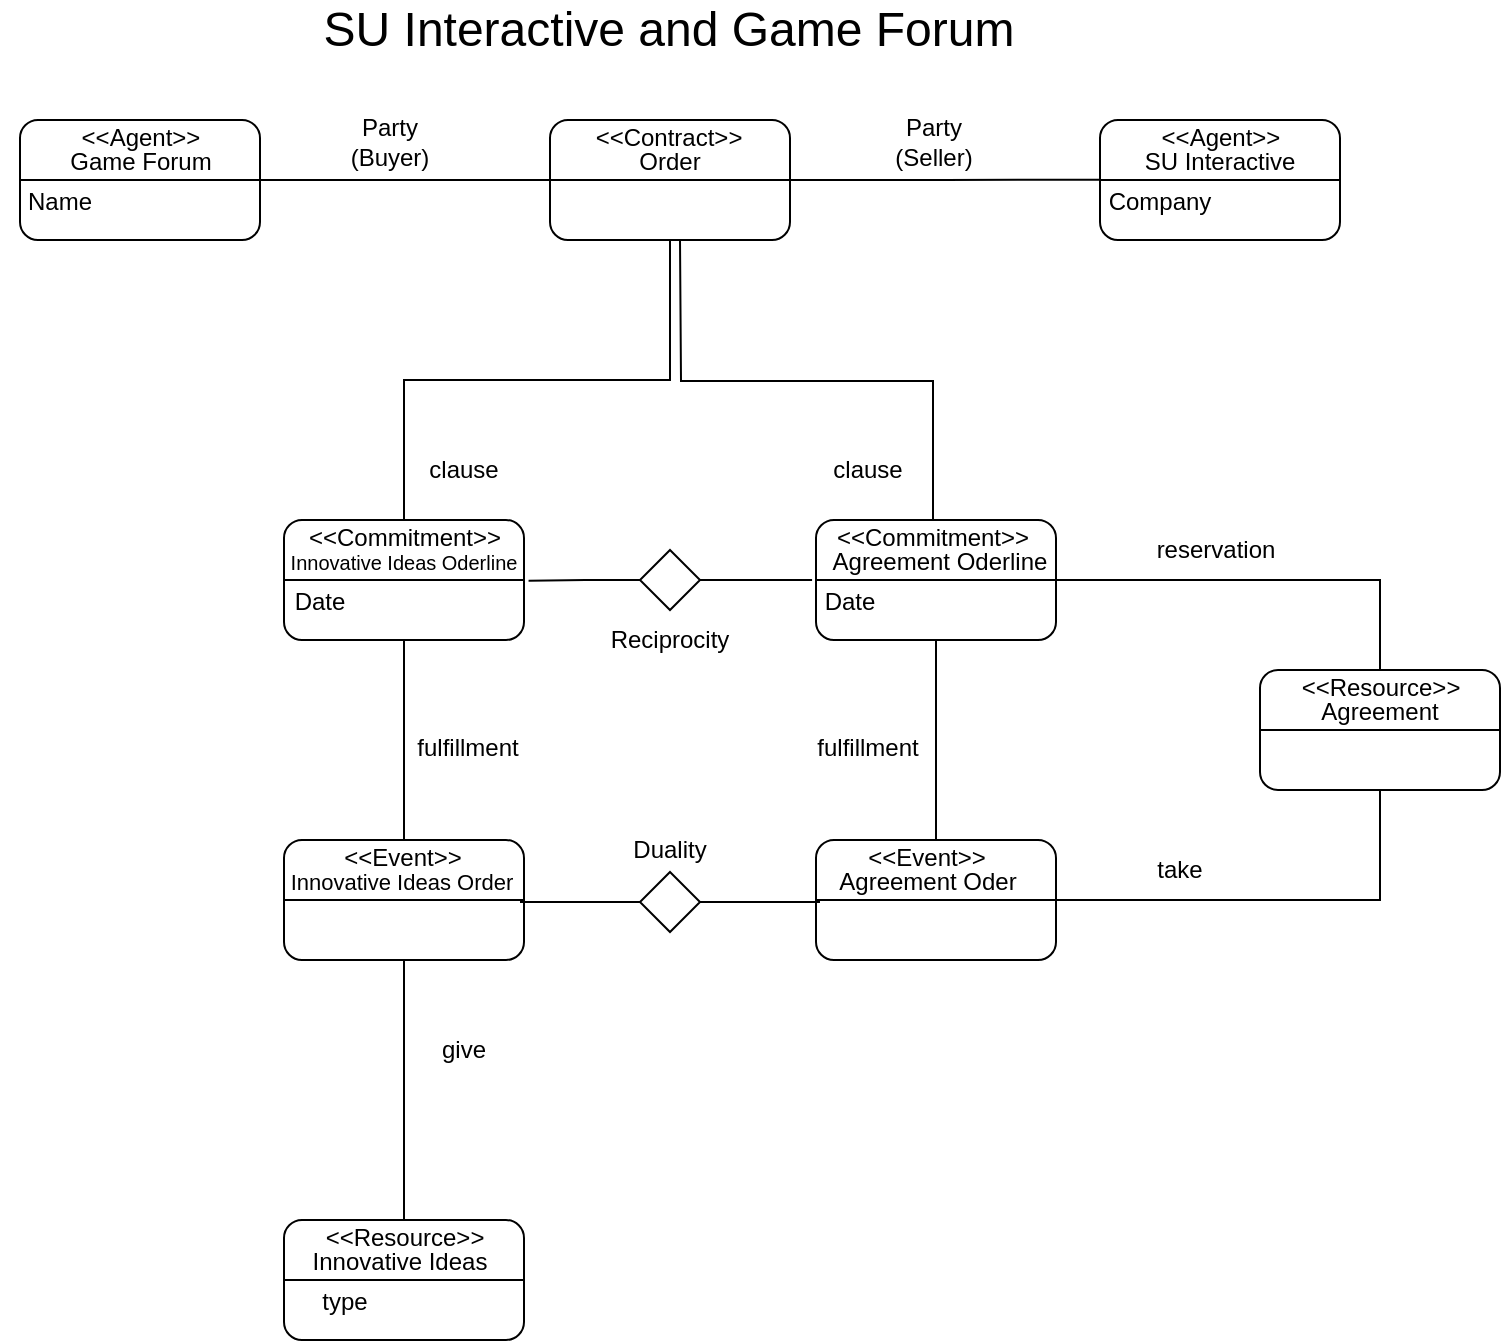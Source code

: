 <mxfile version="15.5.8" type="github"><diagram id="f0gYBg6eV_TWnXE1XEZ3" name="Page-1"><mxGraphModel dx="1422" dy="762" grid="1" gridSize="10" guides="1" tooltips="1" connect="1" arrows="1" fold="1" page="1" pageScale="1" pageWidth="1169" pageHeight="827" math="0" shadow="0"><root><mxCell id="0"/><mxCell id="1" parent="0"/><mxCell id="re59bVa50K-5OiU--Nzr-1" value="&lt;font style=&quot;font-size: 24px&quot;&gt;SU Interactive and Game Forum&lt;br&gt;&lt;/font&gt;" style="text;html=1;strokeColor=none;fillColor=none;align=center;verticalAlign=middle;whiteSpace=wrap;rounded=0;" parent="1" vertex="1"><mxGeometry x="382" y="40" width="405" height="30" as="geometry"/></mxCell><mxCell id="re59bVa50K-5OiU--Nzr-49" style="edgeStyle=orthogonalEdgeStyle;rounded=0;orthogonalLoop=1;jettySize=auto;html=1;exitX=1;exitY=0.5;exitDx=0;exitDy=0;entryX=0;entryY=0.5;entryDx=0;entryDy=0;fontSize=12;endArrow=none;endFill=0;" parent="1" source="re59bVa50K-5OiU--Nzr-2" target="re59bVa50K-5OiU--Nzr-14" edge="1"><mxGeometry relative="1" as="geometry"/></mxCell><mxCell id="re59bVa50K-5OiU--Nzr-2" value="" style="rounded=1;whiteSpace=wrap;html=1;fontSize=24;" parent="1" vertex="1"><mxGeometry x="260" y="100" width="120" height="60" as="geometry"/></mxCell><mxCell id="re59bVa50K-5OiU--Nzr-12" value="" style="endArrow=none;html=1;rounded=0;fontSize=24;exitX=0;exitY=0.5;exitDx=0;exitDy=0;entryX=1;entryY=0.5;entryDx=0;entryDy=0;" parent="1" source="re59bVa50K-5OiU--Nzr-2" target="re59bVa50K-5OiU--Nzr-2" edge="1"><mxGeometry width="50" height="50" relative="1" as="geometry"><mxPoint x="295" y="140" as="sourcePoint"/><mxPoint x="345" y="90" as="targetPoint"/></mxGeometry></mxCell><mxCell id="re59bVa50K-5OiU--Nzr-50" style="edgeStyle=orthogonalEdgeStyle;rounded=0;orthogonalLoop=1;jettySize=auto;html=1;exitX=1;exitY=0.5;exitDx=0;exitDy=0;fontSize=12;endArrow=none;endFill=0;" parent="1" source="re59bVa50K-5OiU--Nzr-14" edge="1"><mxGeometry relative="1" as="geometry"><mxPoint x="800" y="129.862" as="targetPoint"/></mxGeometry></mxCell><mxCell id="re59bVa50K-5OiU--Nzr-51" style="edgeStyle=orthogonalEdgeStyle;rounded=0;orthogonalLoop=1;jettySize=auto;html=1;exitX=0.5;exitY=1;exitDx=0;exitDy=0;fontSize=12;endArrow=none;endFill=0;" parent="1" source="re59bVa50K-5OiU--Nzr-14" target="re59bVa50K-5OiU--Nzr-28" edge="1"><mxGeometry relative="1" as="geometry"/></mxCell><mxCell id="re59bVa50K-5OiU--Nzr-14" value="" style="rounded=1;whiteSpace=wrap;html=1;fontSize=24;" parent="1" vertex="1"><mxGeometry x="525" y="100" width="120" height="60" as="geometry"/></mxCell><mxCell id="re59bVa50K-5OiU--Nzr-15" value="" style="endArrow=none;html=1;rounded=0;fontSize=24;exitX=0;exitY=0.5;exitDx=0;exitDy=0;entryX=1;entryY=0.5;entryDx=0;entryDy=0;" parent="1" source="re59bVa50K-5OiU--Nzr-14" target="re59bVa50K-5OiU--Nzr-14" edge="1"><mxGeometry width="50" height="50" relative="1" as="geometry"><mxPoint x="560" y="140" as="sourcePoint"/><mxPoint x="610" y="90" as="targetPoint"/></mxGeometry></mxCell><mxCell id="re59bVa50K-5OiU--Nzr-16" value="" style="rounded=1;whiteSpace=wrap;html=1;fontSize=24;" parent="1" vertex="1"><mxGeometry x="800" y="100" width="120" height="60" as="geometry"/></mxCell><mxCell id="re59bVa50K-5OiU--Nzr-17" value="" style="endArrow=none;html=1;rounded=0;fontSize=24;exitX=0;exitY=0.5;exitDx=0;exitDy=0;entryX=1;entryY=0.5;entryDx=0;entryDy=0;" parent="1" source="re59bVa50K-5OiU--Nzr-16" target="re59bVa50K-5OiU--Nzr-16" edge="1"><mxGeometry width="50" height="50" relative="1" as="geometry"><mxPoint x="835" y="140" as="sourcePoint"/><mxPoint x="885" y="90" as="targetPoint"/></mxGeometry></mxCell><mxCell id="re59bVa50K-5OiU--Nzr-18" value="&lt;font style=&quot;font-size: 12px&quot;&gt;&amp;lt;&amp;lt;Agent&amp;gt;&amp;gt;&lt;br&gt;&lt;/font&gt;" style="text;html=1;strokeColor=none;fillColor=none;align=center;verticalAlign=middle;whiteSpace=wrap;rounded=0;fontSize=24;" parent="1" vertex="1"><mxGeometry x="287.5" y="100" width="65" height="10" as="geometry"/></mxCell><mxCell id="re59bVa50K-5OiU--Nzr-19" value="Game Forum" style="text;html=1;strokeColor=none;fillColor=none;align=center;verticalAlign=middle;whiteSpace=wrap;rounded=0;fontSize=12;" parent="1" vertex="1"><mxGeometry x="277.5" y="116" width="85" height="10" as="geometry"/></mxCell><mxCell id="re59bVa50K-5OiU--Nzr-20" value="Order" style="text;html=1;strokeColor=none;fillColor=none;align=center;verticalAlign=middle;whiteSpace=wrap;rounded=0;fontSize=12;" parent="1" vertex="1"><mxGeometry x="554.5" y="116" width="60" height="10" as="geometry"/></mxCell><mxCell id="re59bVa50K-5OiU--Nzr-21" value="&lt;font style=&quot;font-size: 12px&quot;&gt;&amp;lt;&amp;lt;Contract&amp;gt;&amp;gt;&lt;br&gt;&lt;/font&gt;" style="text;html=1;strokeColor=none;fillColor=none;align=center;verticalAlign=middle;whiteSpace=wrap;rounded=0;fontSize=24;" parent="1" vertex="1"><mxGeometry x="552" y="100" width="65" height="10" as="geometry"/></mxCell><mxCell id="re59bVa50K-5OiU--Nzr-22" value="SU Interactive" style="text;html=1;strokeColor=none;fillColor=none;align=center;verticalAlign=middle;whiteSpace=wrap;rounded=0;fontSize=12;" parent="1" vertex="1"><mxGeometry x="820" y="116" width="80" height="10" as="geometry"/></mxCell><mxCell id="re59bVa50K-5OiU--Nzr-23" value="&lt;font style=&quot;font-size: 12px&quot;&gt;&amp;lt;&amp;lt;Agent&amp;gt;&amp;gt;&lt;br&gt;&lt;/font&gt;" style="text;html=1;strokeColor=none;fillColor=none;align=center;verticalAlign=middle;whiteSpace=wrap;rounded=0;fontSize=24;" parent="1" vertex="1"><mxGeometry x="827.5" y="100" width="65" height="10" as="geometry"/></mxCell><mxCell id="re59bVa50K-5OiU--Nzr-54" style="edgeStyle=orthogonalEdgeStyle;rounded=0;orthogonalLoop=1;jettySize=auto;html=1;exitX=0.5;exitY=1;exitDx=0;exitDy=0;entryX=0.5;entryY=0;entryDx=0;entryDy=0;fontSize=12;endArrow=none;endFill=0;" parent="1" source="re59bVa50K-5OiU--Nzr-24" target="re59bVa50K-5OiU--Nzr-32" edge="1"><mxGeometry relative="1" as="geometry"/></mxCell><mxCell id="re59bVa50K-5OiU--Nzr-24" value="" style="rounded=1;whiteSpace=wrap;html=1;fontSize=24;" parent="1" vertex="1"><mxGeometry x="392" y="300" width="120" height="60" as="geometry"/></mxCell><mxCell id="re59bVa50K-5OiU--Nzr-25" value="" style="endArrow=none;html=1;rounded=0;fontSize=24;exitX=0;exitY=0.5;exitDx=0;exitDy=0;entryX=1;entryY=0.5;entryDx=0;entryDy=0;" parent="1" source="re59bVa50K-5OiU--Nzr-24" target="re59bVa50K-5OiU--Nzr-24" edge="1"><mxGeometry width="50" height="50" relative="1" as="geometry"><mxPoint x="427" y="340" as="sourcePoint"/><mxPoint x="477" y="290" as="targetPoint"/></mxGeometry></mxCell><mxCell id="re59bVa50K-5OiU--Nzr-55" style="edgeStyle=orthogonalEdgeStyle;rounded=0;orthogonalLoop=1;jettySize=auto;html=1;exitX=0.5;exitY=1;exitDx=0;exitDy=0;entryX=0.5;entryY=0;entryDx=0;entryDy=0;fontSize=12;endArrow=none;endFill=0;" parent="1" source="re59bVa50K-5OiU--Nzr-26" target="re59bVa50K-5OiU--Nzr-34" edge="1"><mxGeometry relative="1" as="geometry"/></mxCell><mxCell id="re59bVa50K-5OiU--Nzr-26" value="" style="rounded=1;whiteSpace=wrap;html=1;fontSize=24;" parent="1" vertex="1"><mxGeometry x="658" y="300" width="120" height="60" as="geometry"/></mxCell><mxCell id="re59bVa50K-5OiU--Nzr-27" value="" style="endArrow=none;html=1;rounded=0;fontSize=24;exitX=0;exitY=0.5;exitDx=0;exitDy=0;entryX=1;entryY=0.5;entryDx=0;entryDy=0;" parent="1" source="re59bVa50K-5OiU--Nzr-26" target="re59bVa50K-5OiU--Nzr-26" edge="1"><mxGeometry width="50" height="50" relative="1" as="geometry"><mxPoint x="692" y="340" as="sourcePoint"/><mxPoint x="742" y="290" as="targetPoint"/></mxGeometry></mxCell><mxCell id="re59bVa50K-5OiU--Nzr-28" value="&lt;font style=&quot;font-size: 12px&quot;&gt;&amp;lt;&amp;lt;Commitment&amp;gt;&amp;gt;&lt;br&gt;&lt;/font&gt;" style="text;html=1;strokeColor=none;fillColor=none;align=center;verticalAlign=middle;whiteSpace=wrap;rounded=0;fontSize=24;" parent="1" vertex="1"><mxGeometry x="419.5" y="300" width="65" height="10" as="geometry"/></mxCell><mxCell id="re59bVa50K-5OiU--Nzr-29" value="&lt;font style=&quot;font-size: 10px&quot;&gt;Innovative Ideas Oderline&lt;/font&gt;" style="text;html=1;strokeColor=none;fillColor=none;align=center;verticalAlign=middle;whiteSpace=wrap;rounded=0;fontSize=12;" parent="1" vertex="1"><mxGeometry x="382" y="316" width="140" height="10" as="geometry"/></mxCell><mxCell id="re59bVa50K-5OiU--Nzr-30" value="Agreement Oderline" style="text;html=1;strokeColor=none;fillColor=none;align=center;verticalAlign=middle;whiteSpace=wrap;rounded=0;fontSize=12;" parent="1" vertex="1"><mxGeometry x="660" y="316" width="120" height="10" as="geometry"/></mxCell><mxCell id="re59bVa50K-5OiU--Nzr-52" style="edgeStyle=orthogonalEdgeStyle;rounded=0;orthogonalLoop=1;jettySize=auto;html=1;exitX=0.5;exitY=0;exitDx=0;exitDy=0;fontSize=12;endArrow=none;endFill=0;" parent="1" source="re59bVa50K-5OiU--Nzr-31" edge="1"><mxGeometry relative="1" as="geometry"><mxPoint x="590" y="160" as="targetPoint"/></mxGeometry></mxCell><mxCell id="re59bVa50K-5OiU--Nzr-31" value="&lt;font style=&quot;font-size: 12px&quot;&gt;&amp;lt;&amp;lt;Commitment&amp;gt;&amp;gt;&lt;br&gt;&lt;/font&gt;" style="text;html=1;strokeColor=none;fillColor=none;align=center;verticalAlign=middle;whiteSpace=wrap;rounded=0;fontSize=24;" parent="1" vertex="1"><mxGeometry x="684" y="300" width="65" height="10" as="geometry"/></mxCell><mxCell id="re59bVa50K-5OiU--Nzr-64" style="edgeStyle=orthogonalEdgeStyle;rounded=0;orthogonalLoop=1;jettySize=auto;html=1;exitX=0.5;exitY=1;exitDx=0;exitDy=0;entryX=0.5;entryY=0;entryDx=0;entryDy=0;fontSize=12;endArrow=none;endFill=0;" parent="1" source="re59bVa50K-5OiU--Nzr-32" target="re59bVa50K-5OiU--Nzr-63" edge="1"><mxGeometry relative="1" as="geometry"/></mxCell><mxCell id="re59bVa50K-5OiU--Nzr-32" value="" style="rounded=1;whiteSpace=wrap;html=1;fontSize=24;" parent="1" vertex="1"><mxGeometry x="392" y="460" width="120" height="60" as="geometry"/></mxCell><mxCell id="re59bVa50K-5OiU--Nzr-33" value="" style="endArrow=none;html=1;rounded=0;fontSize=24;exitX=0;exitY=0.5;exitDx=0;exitDy=0;entryX=1;entryY=0.5;entryDx=0;entryDy=0;" parent="1" source="re59bVa50K-5OiU--Nzr-32" target="re59bVa50K-5OiU--Nzr-32" edge="1"><mxGeometry width="50" height="50" relative="1" as="geometry"><mxPoint x="426" y="500" as="sourcePoint"/><mxPoint x="476" y="450" as="targetPoint"/></mxGeometry></mxCell><mxCell id="re59bVa50K-5OiU--Nzr-65" style="edgeStyle=orthogonalEdgeStyle;rounded=0;orthogonalLoop=1;jettySize=auto;html=1;exitX=1;exitY=0.5;exitDx=0;exitDy=0;entryX=0.5;entryY=1;entryDx=0;entryDy=0;fontSize=12;endArrow=none;endFill=0;" parent="1" source="re59bVa50K-5OiU--Nzr-34" target="re59bVa50K-5OiU--Nzr-56" edge="1"><mxGeometry relative="1" as="geometry"/></mxCell><mxCell id="re59bVa50K-5OiU--Nzr-34" value="" style="rounded=1;whiteSpace=wrap;html=1;fontSize=24;" parent="1" vertex="1"><mxGeometry x="658" y="460" width="120" height="60" as="geometry"/></mxCell><mxCell id="re59bVa50K-5OiU--Nzr-35" value="" style="endArrow=none;html=1;rounded=0;fontSize=24;exitX=0;exitY=0.5;exitDx=0;exitDy=0;entryX=1;entryY=0.5;entryDx=0;entryDy=0;" parent="1" source="re59bVa50K-5OiU--Nzr-34" target="re59bVa50K-5OiU--Nzr-34" edge="1"><mxGeometry width="50" height="50" relative="1" as="geometry"><mxPoint x="689" y="500" as="sourcePoint"/><mxPoint x="739" y="450" as="targetPoint"/></mxGeometry></mxCell><mxCell id="re59bVa50K-5OiU--Nzr-36" value="&lt;font style=&quot;font-size: 12px&quot;&gt;&amp;lt;&amp;lt;Event&amp;gt;&amp;gt;&lt;br&gt;&lt;/font&gt;" style="text;html=1;strokeColor=none;fillColor=none;align=center;verticalAlign=middle;whiteSpace=wrap;rounded=0;fontSize=24;" parent="1" vertex="1"><mxGeometry x="418.5" y="460" width="65" height="10" as="geometry"/></mxCell><mxCell id="re59bVa50K-5OiU--Nzr-37" value="&lt;font style=&quot;font-size: 11px&quot;&gt;Innovative Ideas Order&lt;/font&gt;" style="text;html=1;strokeColor=none;fillColor=none;align=center;verticalAlign=middle;whiteSpace=wrap;rounded=0;fontSize=12;" parent="1" vertex="1"><mxGeometry x="366" y="476" width="170" height="10" as="geometry"/></mxCell><mxCell id="re59bVa50K-5OiU--Nzr-38" value="Agreement Oder" style="text;html=1;strokeColor=none;fillColor=none;align=center;verticalAlign=middle;whiteSpace=wrap;rounded=0;fontSize=12;" parent="1" vertex="1"><mxGeometry x="653.5" y="476" width="120" height="10" as="geometry"/></mxCell><mxCell id="re59bVa50K-5OiU--Nzr-39" value="&lt;font style=&quot;font-size: 12px&quot;&gt;&amp;lt;&amp;lt;Event&amp;gt;&amp;gt;&lt;br&gt;&lt;/font&gt;" style="text;html=1;strokeColor=none;fillColor=none;align=center;verticalAlign=middle;whiteSpace=wrap;rounded=0;fontSize=24;" parent="1" vertex="1"><mxGeometry x="681" y="460" width="65" height="10" as="geometry"/></mxCell><mxCell id="re59bVa50K-5OiU--Nzr-45" style="edgeStyle=orthogonalEdgeStyle;rounded=0;orthogonalLoop=1;jettySize=auto;html=1;exitX=1;exitY=0.5;exitDx=0;exitDy=0;fontSize=12;endArrow=none;endFill=0;" parent="1" source="re59bVa50K-5OiU--Nzr-40" edge="1"><mxGeometry relative="1" as="geometry"><mxPoint x="660" y="491" as="targetPoint"/></mxGeometry></mxCell><mxCell id="re59bVa50K-5OiU--Nzr-46" style="edgeStyle=orthogonalEdgeStyle;rounded=0;orthogonalLoop=1;jettySize=auto;html=1;exitX=0;exitY=0.5;exitDx=0;exitDy=0;fontSize=12;endArrow=none;endFill=0;" parent="1" source="re59bVa50K-5OiU--Nzr-40" edge="1"><mxGeometry relative="1" as="geometry"><mxPoint x="510" y="491" as="targetPoint"/></mxGeometry></mxCell><mxCell id="re59bVa50K-5OiU--Nzr-40" value="" style="rhombus;whiteSpace=wrap;html=1;fontSize=12;" parent="1" vertex="1"><mxGeometry x="570" y="476" width="30" height="30" as="geometry"/></mxCell><mxCell id="re59bVa50K-5OiU--Nzr-43" style="edgeStyle=orthogonalEdgeStyle;rounded=0;orthogonalLoop=1;jettySize=auto;html=1;exitX=0;exitY=0.5;exitDx=0;exitDy=0;entryX=1.019;entryY=0.422;entryDx=0;entryDy=0;entryPerimeter=0;fontSize=12;endArrow=none;endFill=0;" parent="1" source="re59bVa50K-5OiU--Nzr-41" edge="1"><mxGeometry relative="1" as="geometry"><mxPoint x="514.28" y="330.32" as="targetPoint"/></mxGeometry></mxCell><mxCell id="re59bVa50K-5OiU--Nzr-44" style="edgeStyle=orthogonalEdgeStyle;rounded=0;orthogonalLoop=1;jettySize=auto;html=1;exitX=1;exitY=0.5;exitDx=0;exitDy=0;entryX=-0.008;entryY=0.417;entryDx=0;entryDy=0;entryPerimeter=0;fontSize=12;endArrow=none;endFill=0;" parent="1" source="re59bVa50K-5OiU--Nzr-41" edge="1"><mxGeometry relative="1" as="geometry"><mxPoint x="656.04" y="330.02" as="targetPoint"/></mxGeometry></mxCell><mxCell id="re59bVa50K-5OiU--Nzr-41" value="" style="rhombus;whiteSpace=wrap;html=1;fontSize=12;" parent="1" vertex="1"><mxGeometry x="570" y="315" width="30" height="30" as="geometry"/></mxCell><mxCell id="re59bVa50K-5OiU--Nzr-47" value="Duality" style="text;html=1;strokeColor=none;fillColor=none;align=center;verticalAlign=middle;whiteSpace=wrap;rounded=0;fontSize=12;" parent="1" vertex="1"><mxGeometry x="555" y="450" width="60" height="30" as="geometry"/></mxCell><mxCell id="re59bVa50K-5OiU--Nzr-48" value="Reciprocity" style="text;html=1;strokeColor=none;fillColor=none;align=center;verticalAlign=middle;whiteSpace=wrap;rounded=0;fontSize=12;" parent="1" vertex="1"><mxGeometry x="555" y="345" width="60" height="30" as="geometry"/></mxCell><mxCell id="re59bVa50K-5OiU--Nzr-56" value="" style="rounded=1;whiteSpace=wrap;html=1;fontSize=24;" parent="1" vertex="1"><mxGeometry x="880" y="375" width="120" height="60" as="geometry"/></mxCell><mxCell id="re59bVa50K-5OiU--Nzr-57" value="" style="endArrow=none;html=1;rounded=0;fontSize=24;exitX=0;exitY=0.5;exitDx=0;exitDy=0;entryX=1;entryY=0.5;entryDx=0;entryDy=0;" parent="1" source="re59bVa50K-5OiU--Nzr-56" target="re59bVa50K-5OiU--Nzr-56" edge="1"><mxGeometry width="50" height="50" relative="1" as="geometry"><mxPoint x="915" y="415" as="sourcePoint"/><mxPoint x="965" y="365" as="targetPoint"/></mxGeometry></mxCell><mxCell id="re59bVa50K-5OiU--Nzr-58" value="Agreement" style="text;html=1;strokeColor=none;fillColor=none;align=center;verticalAlign=middle;whiteSpace=wrap;rounded=0;fontSize=12;" parent="1" vertex="1"><mxGeometry x="900" y="391" width="80" height="10" as="geometry"/></mxCell><mxCell id="re59bVa50K-5OiU--Nzr-66" style="edgeStyle=orthogonalEdgeStyle;rounded=0;orthogonalLoop=1;jettySize=auto;html=1;exitX=0.5;exitY=0;exitDx=0;exitDy=0;entryX=1;entryY=0.5;entryDx=0;entryDy=0;fontSize=12;endArrow=none;endFill=0;" parent="1" source="re59bVa50K-5OiU--Nzr-59" target="re59bVa50K-5OiU--Nzr-26" edge="1"><mxGeometry relative="1" as="geometry"/></mxCell><mxCell id="re59bVa50K-5OiU--Nzr-59" value="&lt;font style=&quot;font-size: 12px&quot;&gt;&amp;lt;&amp;lt;Resource&amp;gt;&amp;gt;&lt;br&gt;&lt;/font&gt;" style="text;html=1;strokeColor=none;fillColor=none;align=center;verticalAlign=middle;whiteSpace=wrap;rounded=0;fontSize=24;" parent="1" vertex="1"><mxGeometry x="907.5" y="375" width="65" height="10" as="geometry"/></mxCell><mxCell id="re59bVa50K-5OiU--Nzr-60" value="" style="rounded=1;whiteSpace=wrap;html=1;fontSize=24;" parent="1" vertex="1"><mxGeometry x="392" y="650" width="120" height="60" as="geometry"/></mxCell><mxCell id="re59bVa50K-5OiU--Nzr-61" value="" style="endArrow=none;html=1;rounded=0;fontSize=24;exitX=0;exitY=0.5;exitDx=0;exitDy=0;entryX=1;entryY=0.5;entryDx=0;entryDy=0;" parent="1" source="re59bVa50K-5OiU--Nzr-60" target="re59bVa50K-5OiU--Nzr-60" edge="1"><mxGeometry width="50" height="50" relative="1" as="geometry"><mxPoint x="427" y="690" as="sourcePoint"/><mxPoint x="477" y="640" as="targetPoint"/></mxGeometry></mxCell><mxCell id="re59bVa50K-5OiU--Nzr-62" value="Innovative Ideas" style="text;html=1;strokeColor=none;fillColor=none;align=center;verticalAlign=middle;whiteSpace=wrap;rounded=0;fontSize=12;" parent="1" vertex="1"><mxGeometry x="390" y="666" width="120" height="10" as="geometry"/></mxCell><mxCell id="re59bVa50K-5OiU--Nzr-63" value="&lt;font style=&quot;font-size: 12px&quot;&gt;&amp;lt;&amp;lt;Resource&amp;gt;&amp;gt;&lt;br&gt;&lt;/font&gt;" style="text;html=1;strokeColor=none;fillColor=none;align=center;verticalAlign=middle;whiteSpace=wrap;rounded=0;fontSize=24;" parent="1" vertex="1"><mxGeometry x="419.5" y="650" width="65" height="10" as="geometry"/></mxCell><mxCell id="re59bVa50K-5OiU--Nzr-110" value="Name" style="text;html=1;strokeColor=none;fillColor=none;align=center;verticalAlign=middle;whiteSpace=wrap;rounded=0;fontSize=12;" parent="1" vertex="1"><mxGeometry x="250" y="126" width="60" height="30" as="geometry"/></mxCell><mxCell id="re59bVa50K-5OiU--Nzr-112" value="Party&lt;br&gt;(Buyer)" style="text;html=1;strokeColor=none;fillColor=none;align=center;verticalAlign=middle;whiteSpace=wrap;rounded=0;fontSize=12;" parent="1" vertex="1"><mxGeometry x="415" y="96" width="60" height="30" as="geometry"/></mxCell><mxCell id="re59bVa50K-5OiU--Nzr-113" value="Party&lt;br&gt;(Seller)" style="text;html=1;strokeColor=none;fillColor=none;align=center;verticalAlign=middle;whiteSpace=wrap;rounded=0;fontSize=12;" parent="1" vertex="1"><mxGeometry x="686.5" y="96" width="60" height="30" as="geometry"/></mxCell><mxCell id="re59bVa50K-5OiU--Nzr-114" value="Company" style="text;html=1;strokeColor=none;fillColor=none;align=center;verticalAlign=middle;whiteSpace=wrap;rounded=0;fontSize=12;" parent="1" vertex="1"><mxGeometry x="800" y="126" width="60" height="30" as="geometry"/></mxCell><mxCell id="re59bVa50K-5OiU--Nzr-115" value="Date" style="text;html=1;strokeColor=none;fillColor=none;align=center;verticalAlign=middle;whiteSpace=wrap;rounded=0;fontSize=12;" parent="1" vertex="1"><mxGeometry x="380" y="326" width="60" height="30" as="geometry"/></mxCell><mxCell id="re59bVa50K-5OiU--Nzr-116" value="Date" style="text;html=1;strokeColor=none;fillColor=none;align=center;verticalAlign=middle;whiteSpace=wrap;rounded=0;fontSize=12;" parent="1" vertex="1"><mxGeometry x="645" y="326" width="60" height="30" as="geometry"/></mxCell><mxCell id="re59bVa50K-5OiU--Nzr-119" value="type" style="text;html=1;strokeColor=none;fillColor=none;align=center;verticalAlign=middle;whiteSpace=wrap;rounded=0;fontSize=12;" parent="1" vertex="1"><mxGeometry x="382" y="676" width="81" height="30" as="geometry"/></mxCell><mxCell id="re59bVa50K-5OiU--Nzr-123" value="clause" style="text;html=1;strokeColor=none;fillColor=none;align=center;verticalAlign=middle;whiteSpace=wrap;rounded=0;fontSize=12;" parent="1" vertex="1"><mxGeometry x="452" y="260" width="60" height="30" as="geometry"/></mxCell><mxCell id="re59bVa50K-5OiU--Nzr-124" value="clause" style="text;html=1;strokeColor=none;fillColor=none;align=center;verticalAlign=middle;whiteSpace=wrap;rounded=0;fontSize=12;" parent="1" vertex="1"><mxGeometry x="653.5" y="260" width="60" height="30" as="geometry"/></mxCell><mxCell id="re59bVa50K-5OiU--Nzr-125" value="fulfillment" style="text;html=1;strokeColor=none;fillColor=none;align=center;verticalAlign=middle;whiteSpace=wrap;rounded=0;fontSize=12;" parent="1" vertex="1"><mxGeometry x="653.5" y="399" width="60" height="30" as="geometry"/></mxCell><mxCell id="re59bVa50K-5OiU--Nzr-126" value="fulfillment" style="text;html=1;strokeColor=none;fillColor=none;align=center;verticalAlign=middle;whiteSpace=wrap;rounded=0;fontSize=12;" parent="1" vertex="1"><mxGeometry x="454" y="399" width="60" height="30" as="geometry"/></mxCell><mxCell id="re59bVa50K-5OiU--Nzr-127" value="reservation" style="text;html=1;strokeColor=none;fillColor=none;align=center;verticalAlign=middle;whiteSpace=wrap;rounded=0;fontSize=12;" parent="1" vertex="1"><mxGeometry x="827.5" y="300" width="60" height="30" as="geometry"/></mxCell><mxCell id="re59bVa50K-5OiU--Nzr-128" value="take" style="text;html=1;strokeColor=none;fillColor=none;align=center;verticalAlign=middle;whiteSpace=wrap;rounded=0;fontSize=12;" parent="1" vertex="1"><mxGeometry x="810" y="460" width="60" height="30" as="geometry"/></mxCell><mxCell id="re59bVa50K-5OiU--Nzr-132" value="give" style="text;html=1;strokeColor=none;fillColor=none;align=center;verticalAlign=middle;whiteSpace=wrap;rounded=0;fontSize=12;" parent="1" vertex="1"><mxGeometry x="452" y="550" width="60" height="30" as="geometry"/></mxCell></root></mxGraphModel></diagram></mxfile>